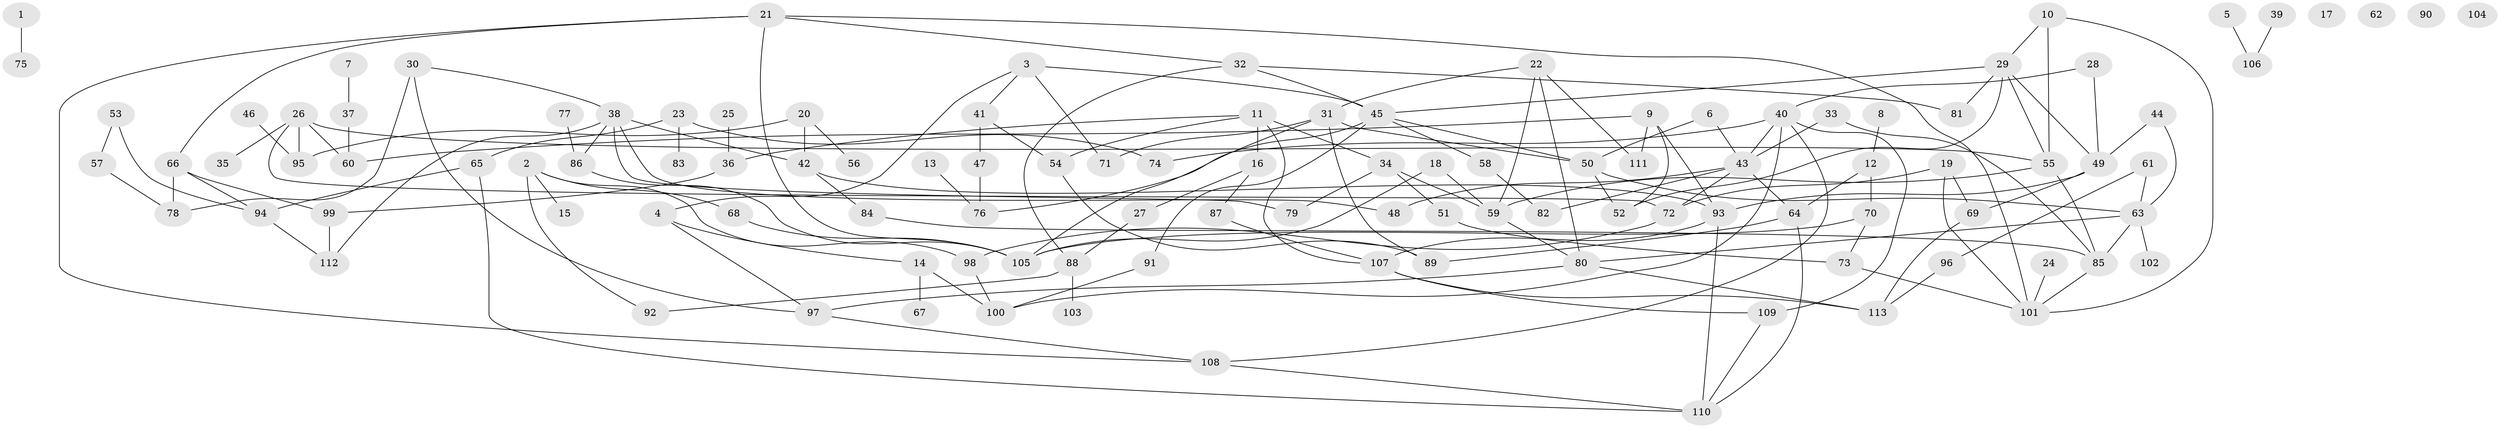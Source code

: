 // coarse degree distribution, {0: 0.0641025641025641, 4: 0.15384615384615385, 3: 0.1282051282051282, 1: 0.14102564102564102, 5: 0.11538461538461539, 2: 0.23076923076923078, 6: 0.038461538461538464, 7: 0.11538461538461539, 9: 0.01282051282051282}
// Generated by graph-tools (version 1.1) at 2025/41/03/06/25 10:41:21]
// undirected, 113 vertices, 166 edges
graph export_dot {
graph [start="1"]
  node [color=gray90,style=filled];
  1;
  2;
  3;
  4;
  5;
  6;
  7;
  8;
  9;
  10;
  11;
  12;
  13;
  14;
  15;
  16;
  17;
  18;
  19;
  20;
  21;
  22;
  23;
  24;
  25;
  26;
  27;
  28;
  29;
  30;
  31;
  32;
  33;
  34;
  35;
  36;
  37;
  38;
  39;
  40;
  41;
  42;
  43;
  44;
  45;
  46;
  47;
  48;
  49;
  50;
  51;
  52;
  53;
  54;
  55;
  56;
  57;
  58;
  59;
  60;
  61;
  62;
  63;
  64;
  65;
  66;
  67;
  68;
  69;
  70;
  71;
  72;
  73;
  74;
  75;
  76;
  77;
  78;
  79;
  80;
  81;
  82;
  83;
  84;
  85;
  86;
  87;
  88;
  89;
  90;
  91;
  92;
  93;
  94;
  95;
  96;
  97;
  98;
  99;
  100;
  101;
  102;
  103;
  104;
  105;
  106;
  107;
  108;
  109;
  110;
  111;
  112;
  113;
  1 -- 75;
  2 -- 15;
  2 -- 68;
  2 -- 92;
  2 -- 98;
  3 -- 4;
  3 -- 41;
  3 -- 45;
  3 -- 71;
  4 -- 14;
  4 -- 97;
  5 -- 106;
  6 -- 43;
  6 -- 50;
  7 -- 37;
  8 -- 12;
  9 -- 52;
  9 -- 60;
  9 -- 93;
  9 -- 111;
  10 -- 29;
  10 -- 55;
  10 -- 101;
  11 -- 16;
  11 -- 34;
  11 -- 36;
  11 -- 54;
  11 -- 107;
  12 -- 64;
  12 -- 70;
  13 -- 76;
  14 -- 67;
  14 -- 100;
  16 -- 27;
  16 -- 87;
  18 -- 59;
  18 -- 105;
  19 -- 69;
  19 -- 72;
  19 -- 101;
  20 -- 42;
  20 -- 56;
  20 -- 95;
  21 -- 32;
  21 -- 66;
  21 -- 101;
  21 -- 105;
  21 -- 108;
  22 -- 31;
  22 -- 59;
  22 -- 80;
  22 -- 111;
  23 -- 65;
  23 -- 74;
  23 -- 83;
  24 -- 101;
  25 -- 36;
  26 -- 35;
  26 -- 55;
  26 -- 60;
  26 -- 72;
  26 -- 95;
  27 -- 88;
  28 -- 40;
  28 -- 49;
  29 -- 45;
  29 -- 49;
  29 -- 52;
  29 -- 55;
  29 -- 81;
  30 -- 38;
  30 -- 78;
  30 -- 97;
  31 -- 50;
  31 -- 71;
  31 -- 89;
  31 -- 105;
  32 -- 45;
  32 -- 81;
  32 -- 88;
  33 -- 43;
  33 -- 85;
  34 -- 51;
  34 -- 59;
  34 -- 79;
  36 -- 99;
  37 -- 60;
  38 -- 42;
  38 -- 48;
  38 -- 79;
  38 -- 86;
  38 -- 112;
  39 -- 106;
  40 -- 43;
  40 -- 74;
  40 -- 100;
  40 -- 108;
  40 -- 109;
  41 -- 47;
  41 -- 54;
  42 -- 84;
  42 -- 93;
  43 -- 48;
  43 -- 64;
  43 -- 72;
  43 -- 82;
  44 -- 49;
  44 -- 63;
  45 -- 50;
  45 -- 58;
  45 -- 76;
  45 -- 91;
  46 -- 95;
  47 -- 76;
  49 -- 69;
  49 -- 93;
  50 -- 52;
  50 -- 63;
  51 -- 73;
  53 -- 57;
  53 -- 94;
  54 -- 89;
  55 -- 59;
  55 -- 85;
  57 -- 78;
  58 -- 82;
  59 -- 80;
  61 -- 63;
  61 -- 96;
  63 -- 80;
  63 -- 85;
  63 -- 102;
  64 -- 89;
  64 -- 110;
  65 -- 94;
  65 -- 110;
  66 -- 78;
  66 -- 94;
  66 -- 99;
  68 -- 105;
  69 -- 113;
  70 -- 73;
  70 -- 105;
  72 -- 98;
  73 -- 101;
  77 -- 86;
  80 -- 97;
  80 -- 113;
  84 -- 85;
  85 -- 101;
  86 -- 105;
  87 -- 107;
  88 -- 92;
  88 -- 103;
  91 -- 100;
  93 -- 107;
  93 -- 110;
  94 -- 112;
  96 -- 113;
  97 -- 108;
  98 -- 100;
  99 -- 112;
  107 -- 109;
  107 -- 113;
  108 -- 110;
  109 -- 110;
}
